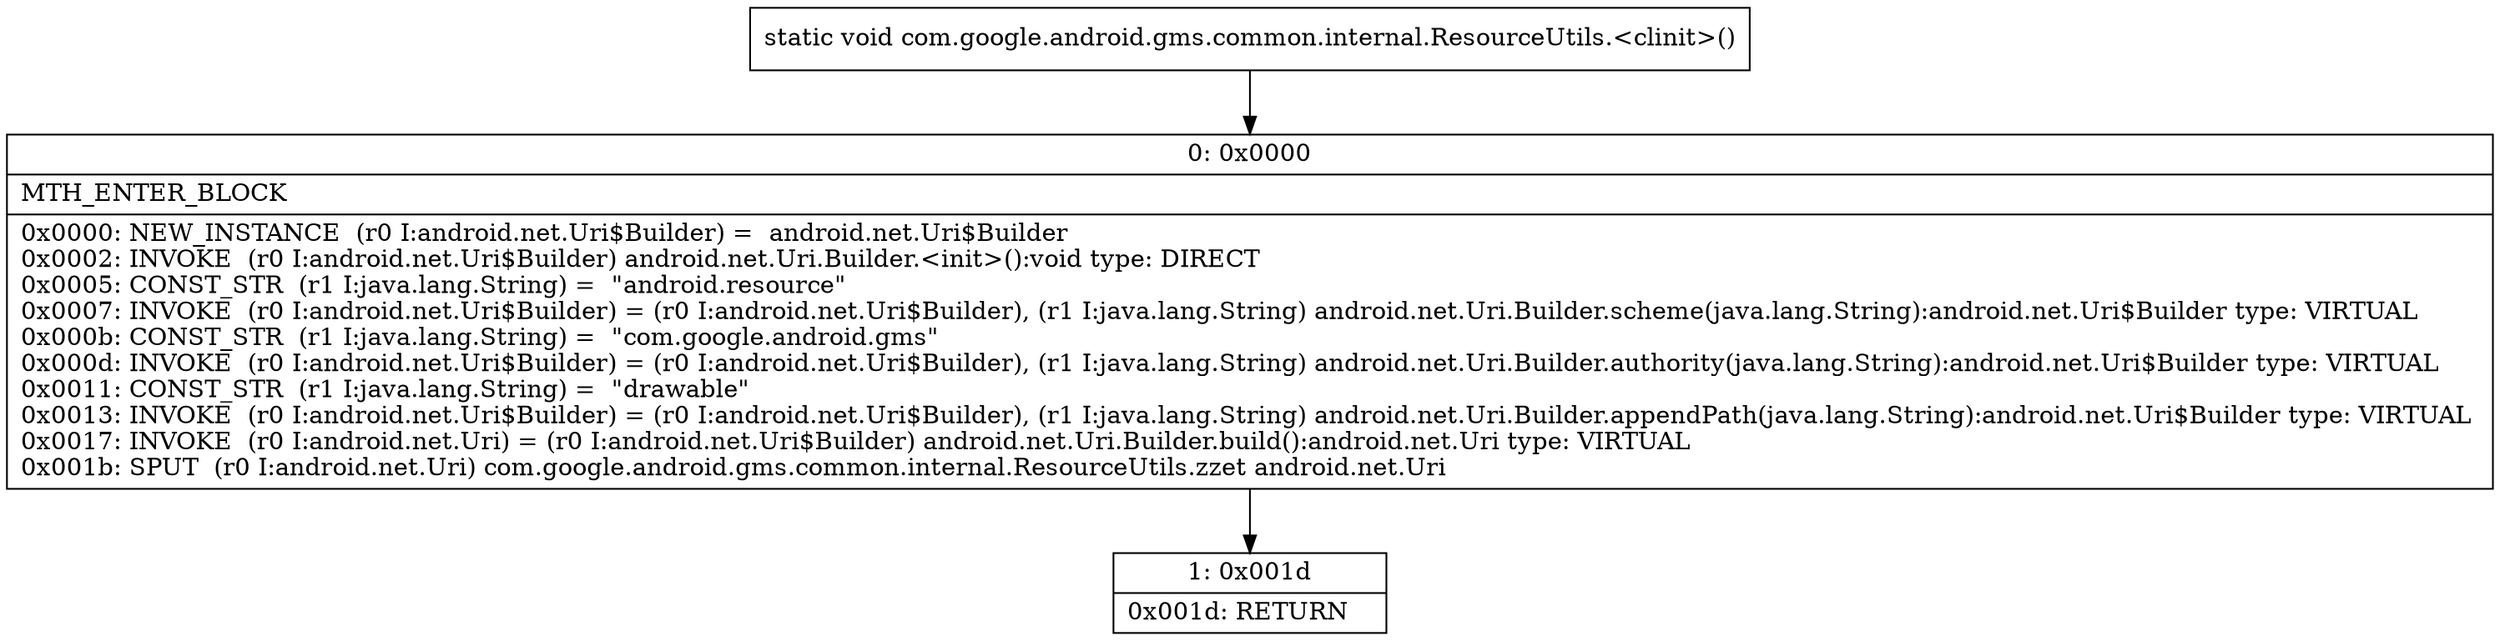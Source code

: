 digraph "CFG forcom.google.android.gms.common.internal.ResourceUtils.\<clinit\>()V" {
Node_0 [shape=record,label="{0\:\ 0x0000|MTH_ENTER_BLOCK\l|0x0000: NEW_INSTANCE  (r0 I:android.net.Uri$Builder) =  android.net.Uri$Builder \l0x0002: INVOKE  (r0 I:android.net.Uri$Builder) android.net.Uri.Builder.\<init\>():void type: DIRECT \l0x0005: CONST_STR  (r1 I:java.lang.String) =  \"android.resource\" \l0x0007: INVOKE  (r0 I:android.net.Uri$Builder) = (r0 I:android.net.Uri$Builder), (r1 I:java.lang.String) android.net.Uri.Builder.scheme(java.lang.String):android.net.Uri$Builder type: VIRTUAL \l0x000b: CONST_STR  (r1 I:java.lang.String) =  \"com.google.android.gms\" \l0x000d: INVOKE  (r0 I:android.net.Uri$Builder) = (r0 I:android.net.Uri$Builder), (r1 I:java.lang.String) android.net.Uri.Builder.authority(java.lang.String):android.net.Uri$Builder type: VIRTUAL \l0x0011: CONST_STR  (r1 I:java.lang.String) =  \"drawable\" \l0x0013: INVOKE  (r0 I:android.net.Uri$Builder) = (r0 I:android.net.Uri$Builder), (r1 I:java.lang.String) android.net.Uri.Builder.appendPath(java.lang.String):android.net.Uri$Builder type: VIRTUAL \l0x0017: INVOKE  (r0 I:android.net.Uri) = (r0 I:android.net.Uri$Builder) android.net.Uri.Builder.build():android.net.Uri type: VIRTUAL \l0x001b: SPUT  (r0 I:android.net.Uri) com.google.android.gms.common.internal.ResourceUtils.zzet android.net.Uri \l}"];
Node_1 [shape=record,label="{1\:\ 0x001d|0x001d: RETURN   \l}"];
MethodNode[shape=record,label="{static void com.google.android.gms.common.internal.ResourceUtils.\<clinit\>() }"];
MethodNode -> Node_0;
Node_0 -> Node_1;
}


